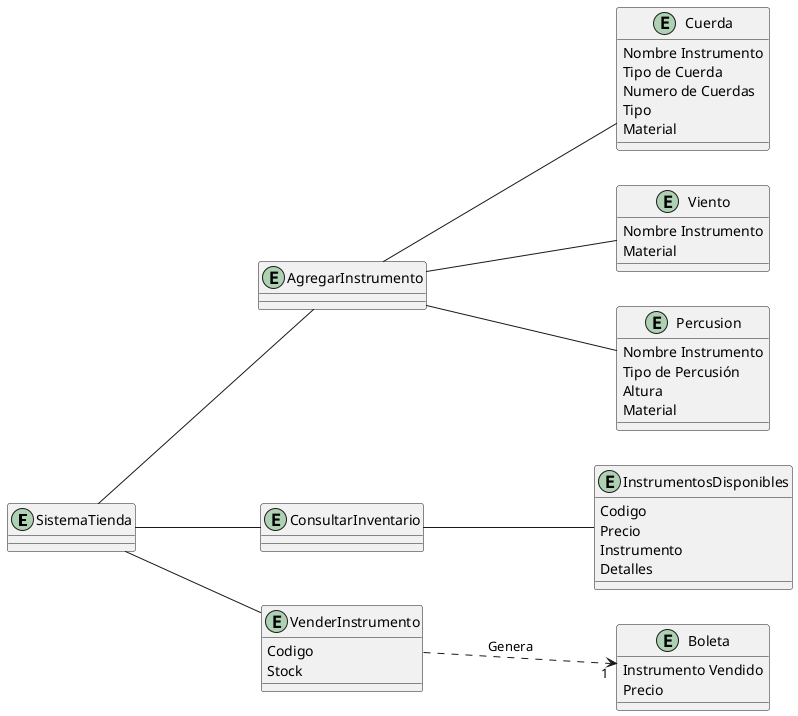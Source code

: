 @startuml
left to right direction

Entity SistemaTienda{

}

Entity AgregarInstrumento{

}

Entity ConsultarInventario{
}


Entity InstrumentosDisponibles{
Codigo
Precio
Instrumento
Detalles
}



Entity VenderInstrumento{
Codigo
Stock

}

Entity Boleta{
Instrumento Vendido
Precio
}

Entity Cuerda{
Nombre Instrumento
Tipo de Cuerda
Numero de Cuerdas
Tipo
Material
}

Entity Viento{
Nombre Instrumento
Material
}

Entity Percusion{
Nombre Instrumento
Tipo de Percusión
Altura
Material
}

AgregarInstrumento --- Cuerda
AgregarInstrumento --- Percusion
AgregarInstrumento --- Viento
SistemaTienda --- AgregarInstrumento
SistemaTienda --- VenderInstrumento
SistemaTienda --- ConsultarInventario
VenderInstrumento ...>"1" Boleta: Genera
ConsultarInventario --- InstrumentosDisponibles

@enduml